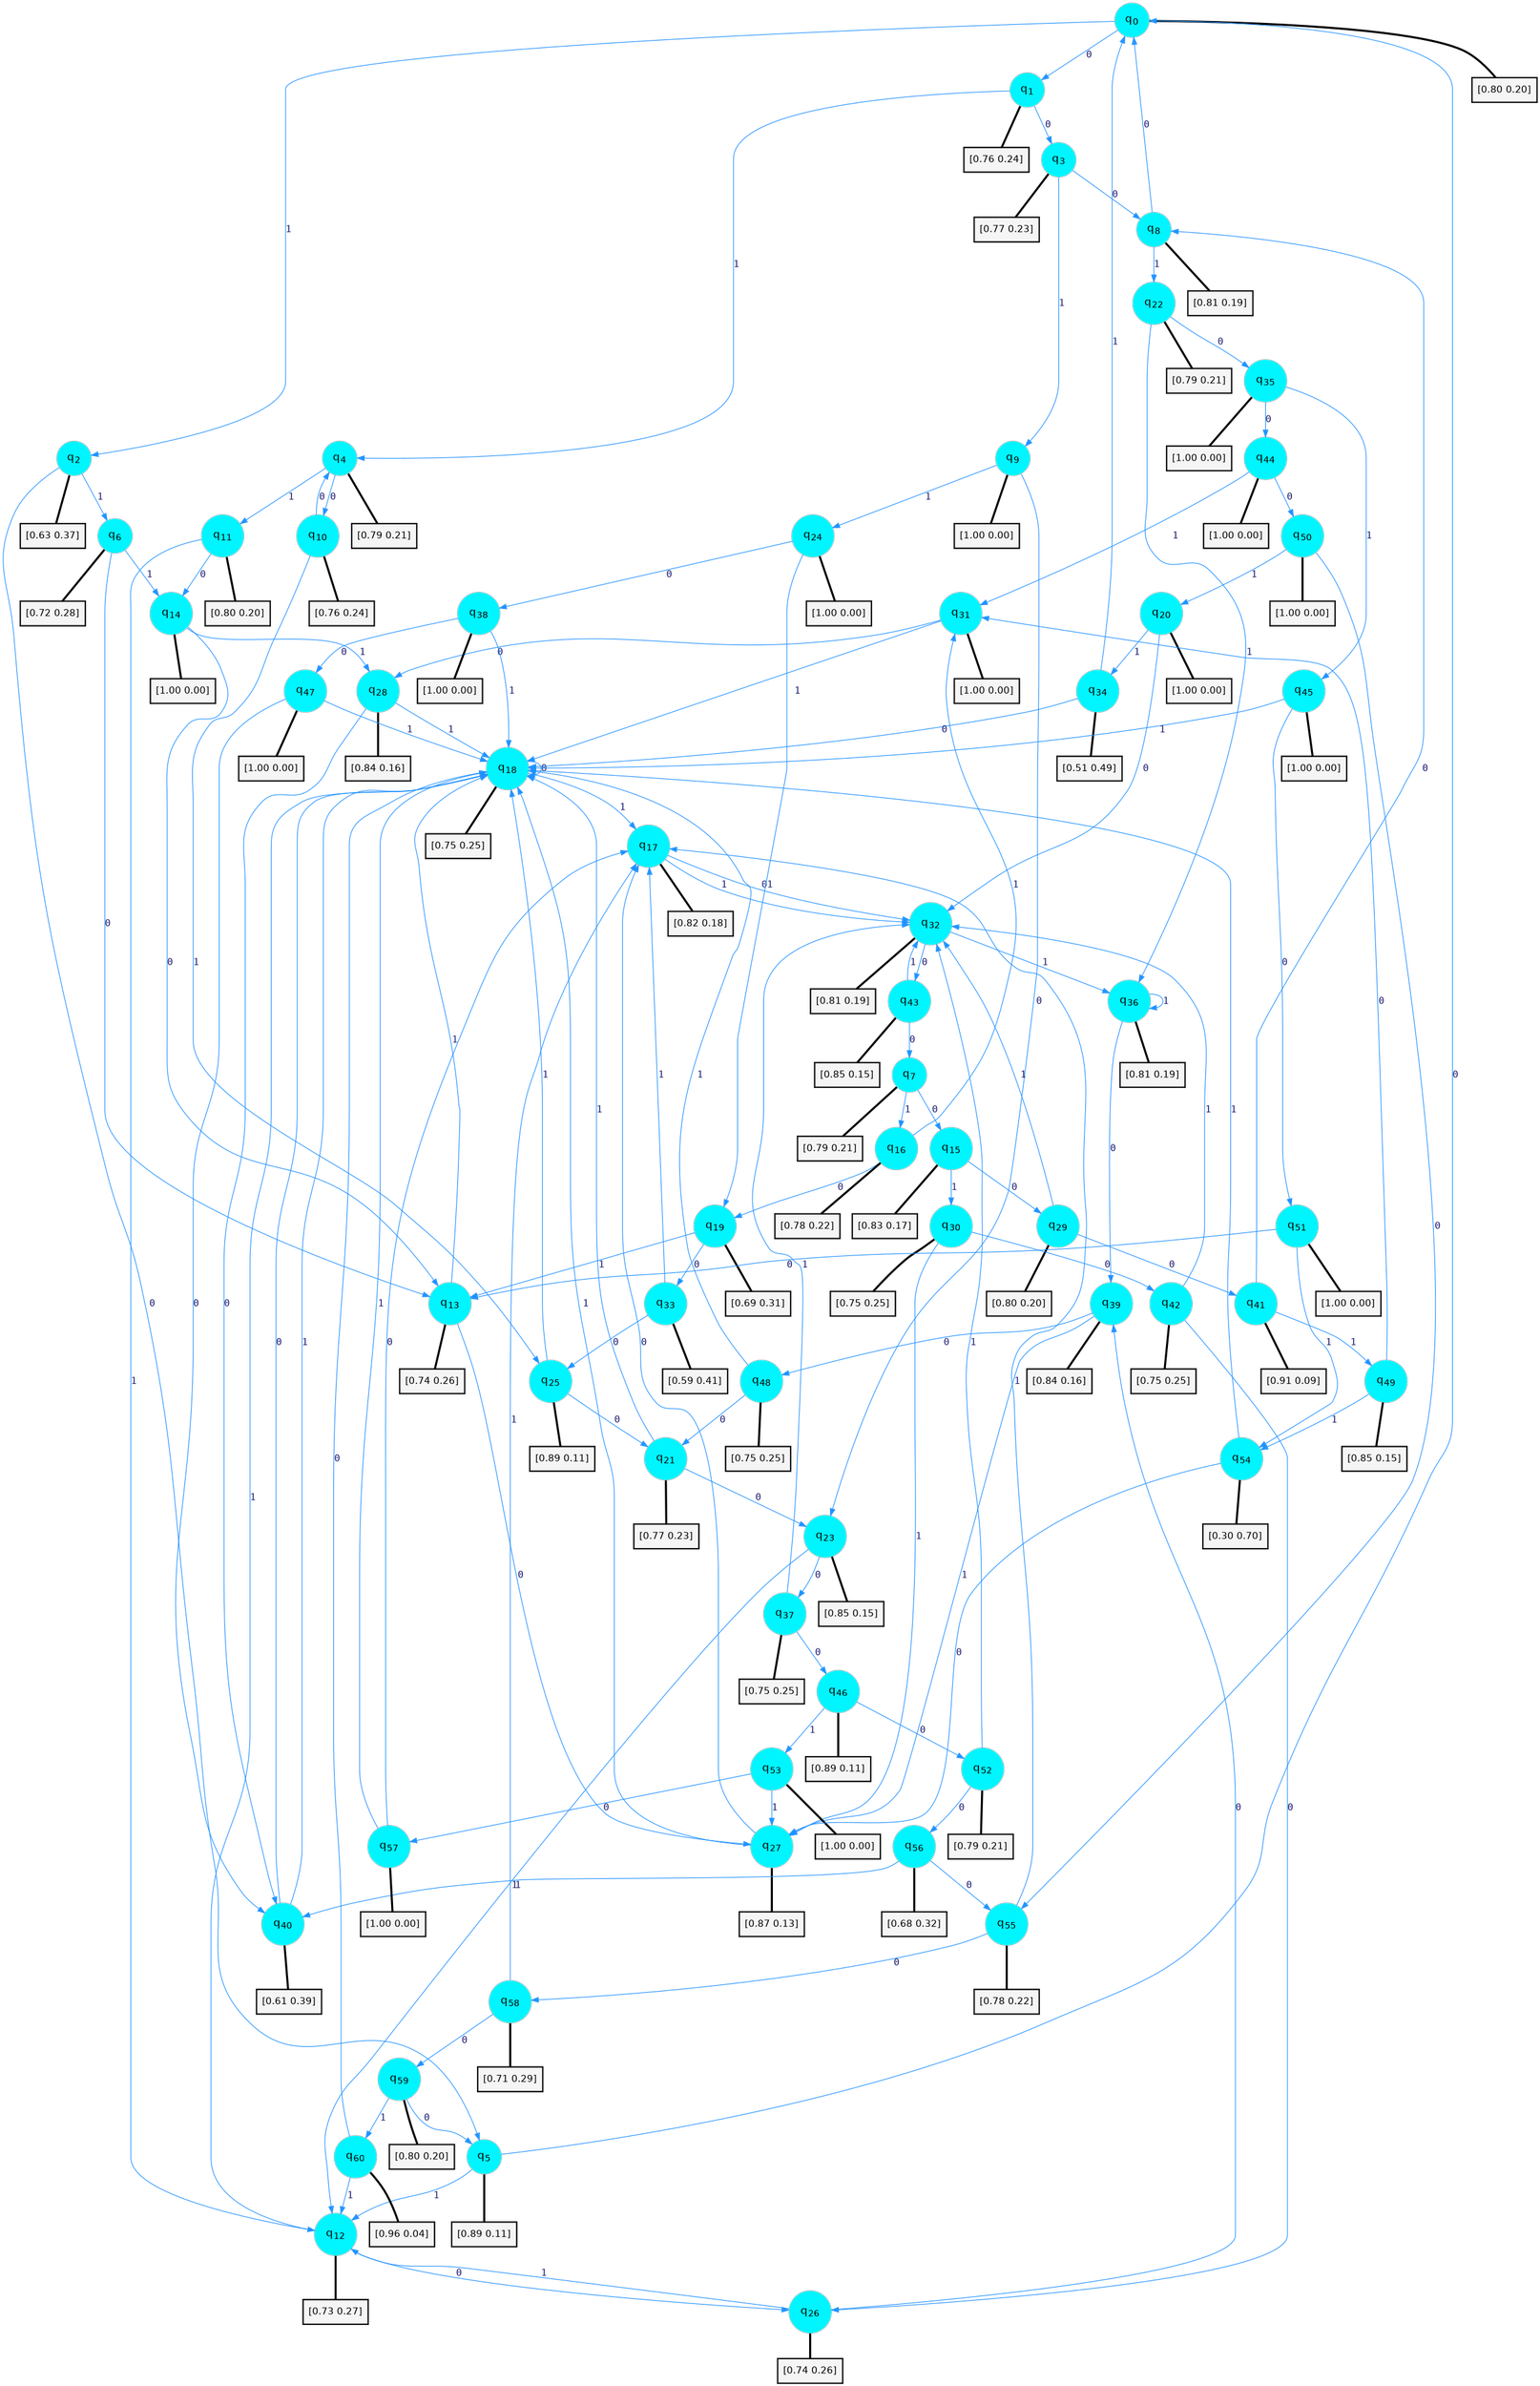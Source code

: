 digraph G {
graph [
bgcolor=transparent, dpi=300, rankdir=TD, size="40,25"];
node [
color=gray, fillcolor=turquoise1, fontcolor=black, fontname=Helvetica, fontsize=16, fontweight=bold, shape=circle, style=filled];
edge [
arrowsize=1, color=dodgerblue1, fontcolor=midnightblue, fontname=courier, fontweight=bold, penwidth=1, style=solid, weight=20];
0[label=<q<SUB>0</SUB>>];
1[label=<q<SUB>1</SUB>>];
2[label=<q<SUB>2</SUB>>];
3[label=<q<SUB>3</SUB>>];
4[label=<q<SUB>4</SUB>>];
5[label=<q<SUB>5</SUB>>];
6[label=<q<SUB>6</SUB>>];
7[label=<q<SUB>7</SUB>>];
8[label=<q<SUB>8</SUB>>];
9[label=<q<SUB>9</SUB>>];
10[label=<q<SUB>10</SUB>>];
11[label=<q<SUB>11</SUB>>];
12[label=<q<SUB>12</SUB>>];
13[label=<q<SUB>13</SUB>>];
14[label=<q<SUB>14</SUB>>];
15[label=<q<SUB>15</SUB>>];
16[label=<q<SUB>16</SUB>>];
17[label=<q<SUB>17</SUB>>];
18[label=<q<SUB>18</SUB>>];
19[label=<q<SUB>19</SUB>>];
20[label=<q<SUB>20</SUB>>];
21[label=<q<SUB>21</SUB>>];
22[label=<q<SUB>22</SUB>>];
23[label=<q<SUB>23</SUB>>];
24[label=<q<SUB>24</SUB>>];
25[label=<q<SUB>25</SUB>>];
26[label=<q<SUB>26</SUB>>];
27[label=<q<SUB>27</SUB>>];
28[label=<q<SUB>28</SUB>>];
29[label=<q<SUB>29</SUB>>];
30[label=<q<SUB>30</SUB>>];
31[label=<q<SUB>31</SUB>>];
32[label=<q<SUB>32</SUB>>];
33[label=<q<SUB>33</SUB>>];
34[label=<q<SUB>34</SUB>>];
35[label=<q<SUB>35</SUB>>];
36[label=<q<SUB>36</SUB>>];
37[label=<q<SUB>37</SUB>>];
38[label=<q<SUB>38</SUB>>];
39[label=<q<SUB>39</SUB>>];
40[label=<q<SUB>40</SUB>>];
41[label=<q<SUB>41</SUB>>];
42[label=<q<SUB>42</SUB>>];
43[label=<q<SUB>43</SUB>>];
44[label=<q<SUB>44</SUB>>];
45[label=<q<SUB>45</SUB>>];
46[label=<q<SUB>46</SUB>>];
47[label=<q<SUB>47</SUB>>];
48[label=<q<SUB>48</SUB>>];
49[label=<q<SUB>49</SUB>>];
50[label=<q<SUB>50</SUB>>];
51[label=<q<SUB>51</SUB>>];
52[label=<q<SUB>52</SUB>>];
53[label=<q<SUB>53</SUB>>];
54[label=<q<SUB>54</SUB>>];
55[label=<q<SUB>55</SUB>>];
56[label=<q<SUB>56</SUB>>];
57[label=<q<SUB>57</SUB>>];
58[label=<q<SUB>58</SUB>>];
59[label=<q<SUB>59</SUB>>];
60[label=<q<SUB>60</SUB>>];
61[label="[0.80 0.20]", shape=box,fontcolor=black, fontname=Helvetica, fontsize=14, penwidth=2, fillcolor=whitesmoke,color=black];
62[label="[0.76 0.24]", shape=box,fontcolor=black, fontname=Helvetica, fontsize=14, penwidth=2, fillcolor=whitesmoke,color=black];
63[label="[0.63 0.37]", shape=box,fontcolor=black, fontname=Helvetica, fontsize=14, penwidth=2, fillcolor=whitesmoke,color=black];
64[label="[0.77 0.23]", shape=box,fontcolor=black, fontname=Helvetica, fontsize=14, penwidth=2, fillcolor=whitesmoke,color=black];
65[label="[0.79 0.21]", shape=box,fontcolor=black, fontname=Helvetica, fontsize=14, penwidth=2, fillcolor=whitesmoke,color=black];
66[label="[0.89 0.11]", shape=box,fontcolor=black, fontname=Helvetica, fontsize=14, penwidth=2, fillcolor=whitesmoke,color=black];
67[label="[0.72 0.28]", shape=box,fontcolor=black, fontname=Helvetica, fontsize=14, penwidth=2, fillcolor=whitesmoke,color=black];
68[label="[0.79 0.21]", shape=box,fontcolor=black, fontname=Helvetica, fontsize=14, penwidth=2, fillcolor=whitesmoke,color=black];
69[label="[0.81 0.19]", shape=box,fontcolor=black, fontname=Helvetica, fontsize=14, penwidth=2, fillcolor=whitesmoke,color=black];
70[label="[1.00 0.00]", shape=box,fontcolor=black, fontname=Helvetica, fontsize=14, penwidth=2, fillcolor=whitesmoke,color=black];
71[label="[0.76 0.24]", shape=box,fontcolor=black, fontname=Helvetica, fontsize=14, penwidth=2, fillcolor=whitesmoke,color=black];
72[label="[0.80 0.20]", shape=box,fontcolor=black, fontname=Helvetica, fontsize=14, penwidth=2, fillcolor=whitesmoke,color=black];
73[label="[0.73 0.27]", shape=box,fontcolor=black, fontname=Helvetica, fontsize=14, penwidth=2, fillcolor=whitesmoke,color=black];
74[label="[0.74 0.26]", shape=box,fontcolor=black, fontname=Helvetica, fontsize=14, penwidth=2, fillcolor=whitesmoke,color=black];
75[label="[1.00 0.00]", shape=box,fontcolor=black, fontname=Helvetica, fontsize=14, penwidth=2, fillcolor=whitesmoke,color=black];
76[label="[0.83 0.17]", shape=box,fontcolor=black, fontname=Helvetica, fontsize=14, penwidth=2, fillcolor=whitesmoke,color=black];
77[label="[0.78 0.22]", shape=box,fontcolor=black, fontname=Helvetica, fontsize=14, penwidth=2, fillcolor=whitesmoke,color=black];
78[label="[0.82 0.18]", shape=box,fontcolor=black, fontname=Helvetica, fontsize=14, penwidth=2, fillcolor=whitesmoke,color=black];
79[label="[0.75 0.25]", shape=box,fontcolor=black, fontname=Helvetica, fontsize=14, penwidth=2, fillcolor=whitesmoke,color=black];
80[label="[0.69 0.31]", shape=box,fontcolor=black, fontname=Helvetica, fontsize=14, penwidth=2, fillcolor=whitesmoke,color=black];
81[label="[1.00 0.00]", shape=box,fontcolor=black, fontname=Helvetica, fontsize=14, penwidth=2, fillcolor=whitesmoke,color=black];
82[label="[0.77 0.23]", shape=box,fontcolor=black, fontname=Helvetica, fontsize=14, penwidth=2, fillcolor=whitesmoke,color=black];
83[label="[0.79 0.21]", shape=box,fontcolor=black, fontname=Helvetica, fontsize=14, penwidth=2, fillcolor=whitesmoke,color=black];
84[label="[0.85 0.15]", shape=box,fontcolor=black, fontname=Helvetica, fontsize=14, penwidth=2, fillcolor=whitesmoke,color=black];
85[label="[1.00 0.00]", shape=box,fontcolor=black, fontname=Helvetica, fontsize=14, penwidth=2, fillcolor=whitesmoke,color=black];
86[label="[0.89 0.11]", shape=box,fontcolor=black, fontname=Helvetica, fontsize=14, penwidth=2, fillcolor=whitesmoke,color=black];
87[label="[0.74 0.26]", shape=box,fontcolor=black, fontname=Helvetica, fontsize=14, penwidth=2, fillcolor=whitesmoke,color=black];
88[label="[0.87 0.13]", shape=box,fontcolor=black, fontname=Helvetica, fontsize=14, penwidth=2, fillcolor=whitesmoke,color=black];
89[label="[0.84 0.16]", shape=box,fontcolor=black, fontname=Helvetica, fontsize=14, penwidth=2, fillcolor=whitesmoke,color=black];
90[label="[0.80 0.20]", shape=box,fontcolor=black, fontname=Helvetica, fontsize=14, penwidth=2, fillcolor=whitesmoke,color=black];
91[label="[0.75 0.25]", shape=box,fontcolor=black, fontname=Helvetica, fontsize=14, penwidth=2, fillcolor=whitesmoke,color=black];
92[label="[1.00 0.00]", shape=box,fontcolor=black, fontname=Helvetica, fontsize=14, penwidth=2, fillcolor=whitesmoke,color=black];
93[label="[0.81 0.19]", shape=box,fontcolor=black, fontname=Helvetica, fontsize=14, penwidth=2, fillcolor=whitesmoke,color=black];
94[label="[0.59 0.41]", shape=box,fontcolor=black, fontname=Helvetica, fontsize=14, penwidth=2, fillcolor=whitesmoke,color=black];
95[label="[0.51 0.49]", shape=box,fontcolor=black, fontname=Helvetica, fontsize=14, penwidth=2, fillcolor=whitesmoke,color=black];
96[label="[1.00 0.00]", shape=box,fontcolor=black, fontname=Helvetica, fontsize=14, penwidth=2, fillcolor=whitesmoke,color=black];
97[label="[0.81 0.19]", shape=box,fontcolor=black, fontname=Helvetica, fontsize=14, penwidth=2, fillcolor=whitesmoke,color=black];
98[label="[0.75 0.25]", shape=box,fontcolor=black, fontname=Helvetica, fontsize=14, penwidth=2, fillcolor=whitesmoke,color=black];
99[label="[1.00 0.00]", shape=box,fontcolor=black, fontname=Helvetica, fontsize=14, penwidth=2, fillcolor=whitesmoke,color=black];
100[label="[0.84 0.16]", shape=box,fontcolor=black, fontname=Helvetica, fontsize=14, penwidth=2, fillcolor=whitesmoke,color=black];
101[label="[0.61 0.39]", shape=box,fontcolor=black, fontname=Helvetica, fontsize=14, penwidth=2, fillcolor=whitesmoke,color=black];
102[label="[0.91 0.09]", shape=box,fontcolor=black, fontname=Helvetica, fontsize=14, penwidth=2, fillcolor=whitesmoke,color=black];
103[label="[0.75 0.25]", shape=box,fontcolor=black, fontname=Helvetica, fontsize=14, penwidth=2, fillcolor=whitesmoke,color=black];
104[label="[0.85 0.15]", shape=box,fontcolor=black, fontname=Helvetica, fontsize=14, penwidth=2, fillcolor=whitesmoke,color=black];
105[label="[1.00 0.00]", shape=box,fontcolor=black, fontname=Helvetica, fontsize=14, penwidth=2, fillcolor=whitesmoke,color=black];
106[label="[1.00 0.00]", shape=box,fontcolor=black, fontname=Helvetica, fontsize=14, penwidth=2, fillcolor=whitesmoke,color=black];
107[label="[0.89 0.11]", shape=box,fontcolor=black, fontname=Helvetica, fontsize=14, penwidth=2, fillcolor=whitesmoke,color=black];
108[label="[1.00 0.00]", shape=box,fontcolor=black, fontname=Helvetica, fontsize=14, penwidth=2, fillcolor=whitesmoke,color=black];
109[label="[0.75 0.25]", shape=box,fontcolor=black, fontname=Helvetica, fontsize=14, penwidth=2, fillcolor=whitesmoke,color=black];
110[label="[0.85 0.15]", shape=box,fontcolor=black, fontname=Helvetica, fontsize=14, penwidth=2, fillcolor=whitesmoke,color=black];
111[label="[1.00 0.00]", shape=box,fontcolor=black, fontname=Helvetica, fontsize=14, penwidth=2, fillcolor=whitesmoke,color=black];
112[label="[1.00 0.00]", shape=box,fontcolor=black, fontname=Helvetica, fontsize=14, penwidth=2, fillcolor=whitesmoke,color=black];
113[label="[0.79 0.21]", shape=box,fontcolor=black, fontname=Helvetica, fontsize=14, penwidth=2, fillcolor=whitesmoke,color=black];
114[label="[1.00 0.00]", shape=box,fontcolor=black, fontname=Helvetica, fontsize=14, penwidth=2, fillcolor=whitesmoke,color=black];
115[label="[0.30 0.70]", shape=box,fontcolor=black, fontname=Helvetica, fontsize=14, penwidth=2, fillcolor=whitesmoke,color=black];
116[label="[0.78 0.22]", shape=box,fontcolor=black, fontname=Helvetica, fontsize=14, penwidth=2, fillcolor=whitesmoke,color=black];
117[label="[0.68 0.32]", shape=box,fontcolor=black, fontname=Helvetica, fontsize=14, penwidth=2, fillcolor=whitesmoke,color=black];
118[label="[1.00 0.00]", shape=box,fontcolor=black, fontname=Helvetica, fontsize=14, penwidth=2, fillcolor=whitesmoke,color=black];
119[label="[0.71 0.29]", shape=box,fontcolor=black, fontname=Helvetica, fontsize=14, penwidth=2, fillcolor=whitesmoke,color=black];
120[label="[0.80 0.20]", shape=box,fontcolor=black, fontname=Helvetica, fontsize=14, penwidth=2, fillcolor=whitesmoke,color=black];
121[label="[0.96 0.04]", shape=box,fontcolor=black, fontname=Helvetica, fontsize=14, penwidth=2, fillcolor=whitesmoke,color=black];
0->1 [label=0];
0->2 [label=1];
0->61 [arrowhead=none, penwidth=3,color=black];
1->3 [label=0];
1->4 [label=1];
1->62 [arrowhead=none, penwidth=3,color=black];
2->5 [label=0];
2->6 [label=1];
2->63 [arrowhead=none, penwidth=3,color=black];
3->8 [label=0];
3->9 [label=1];
3->64 [arrowhead=none, penwidth=3,color=black];
4->10 [label=0];
4->11 [label=1];
4->65 [arrowhead=none, penwidth=3,color=black];
5->0 [label=0];
5->12 [label=1];
5->66 [arrowhead=none, penwidth=3,color=black];
6->13 [label=0];
6->14 [label=1];
6->67 [arrowhead=none, penwidth=3,color=black];
7->15 [label=0];
7->16 [label=1];
7->68 [arrowhead=none, penwidth=3,color=black];
8->0 [label=0];
8->22 [label=1];
8->69 [arrowhead=none, penwidth=3,color=black];
9->23 [label=0];
9->24 [label=1];
9->70 [arrowhead=none, penwidth=3,color=black];
10->4 [label=0];
10->25 [label=1];
10->71 [arrowhead=none, penwidth=3,color=black];
11->14 [label=0];
11->12 [label=1];
11->72 [arrowhead=none, penwidth=3,color=black];
12->26 [label=0];
12->18 [label=1];
12->73 [arrowhead=none, penwidth=3,color=black];
13->27 [label=0];
13->18 [label=1];
13->74 [arrowhead=none, penwidth=3,color=black];
14->13 [label=0];
14->28 [label=1];
14->75 [arrowhead=none, penwidth=3,color=black];
15->29 [label=0];
15->30 [label=1];
15->76 [arrowhead=none, penwidth=3,color=black];
16->19 [label=0];
16->31 [label=1];
16->77 [arrowhead=none, penwidth=3,color=black];
17->32 [label=0];
17->32 [label=1];
17->78 [arrowhead=none, penwidth=3,color=black];
18->18 [label=0];
18->17 [label=1];
18->79 [arrowhead=none, penwidth=3,color=black];
19->33 [label=0];
19->13 [label=1];
19->80 [arrowhead=none, penwidth=3,color=black];
20->32 [label=0];
20->34 [label=1];
20->81 [arrowhead=none, penwidth=3,color=black];
21->23 [label=0];
21->18 [label=1];
21->82 [arrowhead=none, penwidth=3,color=black];
22->35 [label=0];
22->36 [label=1];
22->83 [arrowhead=none, penwidth=3,color=black];
23->37 [label=0];
23->12 [label=1];
23->84 [arrowhead=none, penwidth=3,color=black];
24->38 [label=0];
24->19 [label=1];
24->85 [arrowhead=none, penwidth=3,color=black];
25->21 [label=0];
25->18 [label=1];
25->86 [arrowhead=none, penwidth=3,color=black];
26->39 [label=0];
26->12 [label=1];
26->87 [arrowhead=none, penwidth=3,color=black];
27->17 [label=0];
27->18 [label=1];
27->88 [arrowhead=none, penwidth=3,color=black];
28->40 [label=0];
28->18 [label=1];
28->89 [arrowhead=none, penwidth=3,color=black];
29->41 [label=0];
29->32 [label=1];
29->90 [arrowhead=none, penwidth=3,color=black];
30->42 [label=0];
30->27 [label=1];
30->91 [arrowhead=none, penwidth=3,color=black];
31->28 [label=0];
31->18 [label=1];
31->92 [arrowhead=none, penwidth=3,color=black];
32->43 [label=0];
32->36 [label=1];
32->93 [arrowhead=none, penwidth=3,color=black];
33->25 [label=0];
33->17 [label=1];
33->94 [arrowhead=none, penwidth=3,color=black];
34->18 [label=0];
34->0 [label=1];
34->95 [arrowhead=none, penwidth=3,color=black];
35->44 [label=0];
35->45 [label=1];
35->96 [arrowhead=none, penwidth=3,color=black];
36->39 [label=0];
36->36 [label=1];
36->97 [arrowhead=none, penwidth=3,color=black];
37->46 [label=0];
37->32 [label=1];
37->98 [arrowhead=none, penwidth=3,color=black];
38->47 [label=0];
38->18 [label=1];
38->99 [arrowhead=none, penwidth=3,color=black];
39->48 [label=0];
39->27 [label=1];
39->100 [arrowhead=none, penwidth=3,color=black];
40->18 [label=0];
40->18 [label=1];
40->101 [arrowhead=none, penwidth=3,color=black];
41->8 [label=0];
41->49 [label=1];
41->102 [arrowhead=none, penwidth=3,color=black];
42->26 [label=0];
42->32 [label=1];
42->103 [arrowhead=none, penwidth=3,color=black];
43->7 [label=0];
43->32 [label=1];
43->104 [arrowhead=none, penwidth=3,color=black];
44->50 [label=0];
44->31 [label=1];
44->105 [arrowhead=none, penwidth=3,color=black];
45->51 [label=0];
45->18 [label=1];
45->106 [arrowhead=none, penwidth=3,color=black];
46->52 [label=0];
46->53 [label=1];
46->107 [arrowhead=none, penwidth=3,color=black];
47->40 [label=0];
47->18 [label=1];
47->108 [arrowhead=none, penwidth=3,color=black];
48->21 [label=0];
48->18 [label=1];
48->109 [arrowhead=none, penwidth=3,color=black];
49->31 [label=0];
49->54 [label=1];
49->110 [arrowhead=none, penwidth=3,color=black];
50->55 [label=0];
50->20 [label=1];
50->111 [arrowhead=none, penwidth=3,color=black];
51->13 [label=0];
51->54 [label=1];
51->112 [arrowhead=none, penwidth=3,color=black];
52->56 [label=0];
52->32 [label=1];
52->113 [arrowhead=none, penwidth=3,color=black];
53->57 [label=0];
53->27 [label=1];
53->114 [arrowhead=none, penwidth=3,color=black];
54->27 [label=0];
54->18 [label=1];
54->115 [arrowhead=none, penwidth=3,color=black];
55->58 [label=0];
55->17 [label=1];
55->116 [arrowhead=none, penwidth=3,color=black];
56->55 [label=0];
56->40 [label=1];
56->117 [arrowhead=none, penwidth=3,color=black];
57->17 [label=0];
57->18 [label=1];
57->118 [arrowhead=none, penwidth=3,color=black];
58->59 [label=0];
58->17 [label=1];
58->119 [arrowhead=none, penwidth=3,color=black];
59->5 [label=0];
59->60 [label=1];
59->120 [arrowhead=none, penwidth=3,color=black];
60->18 [label=0];
60->12 [label=1];
60->121 [arrowhead=none, penwidth=3,color=black];
}
